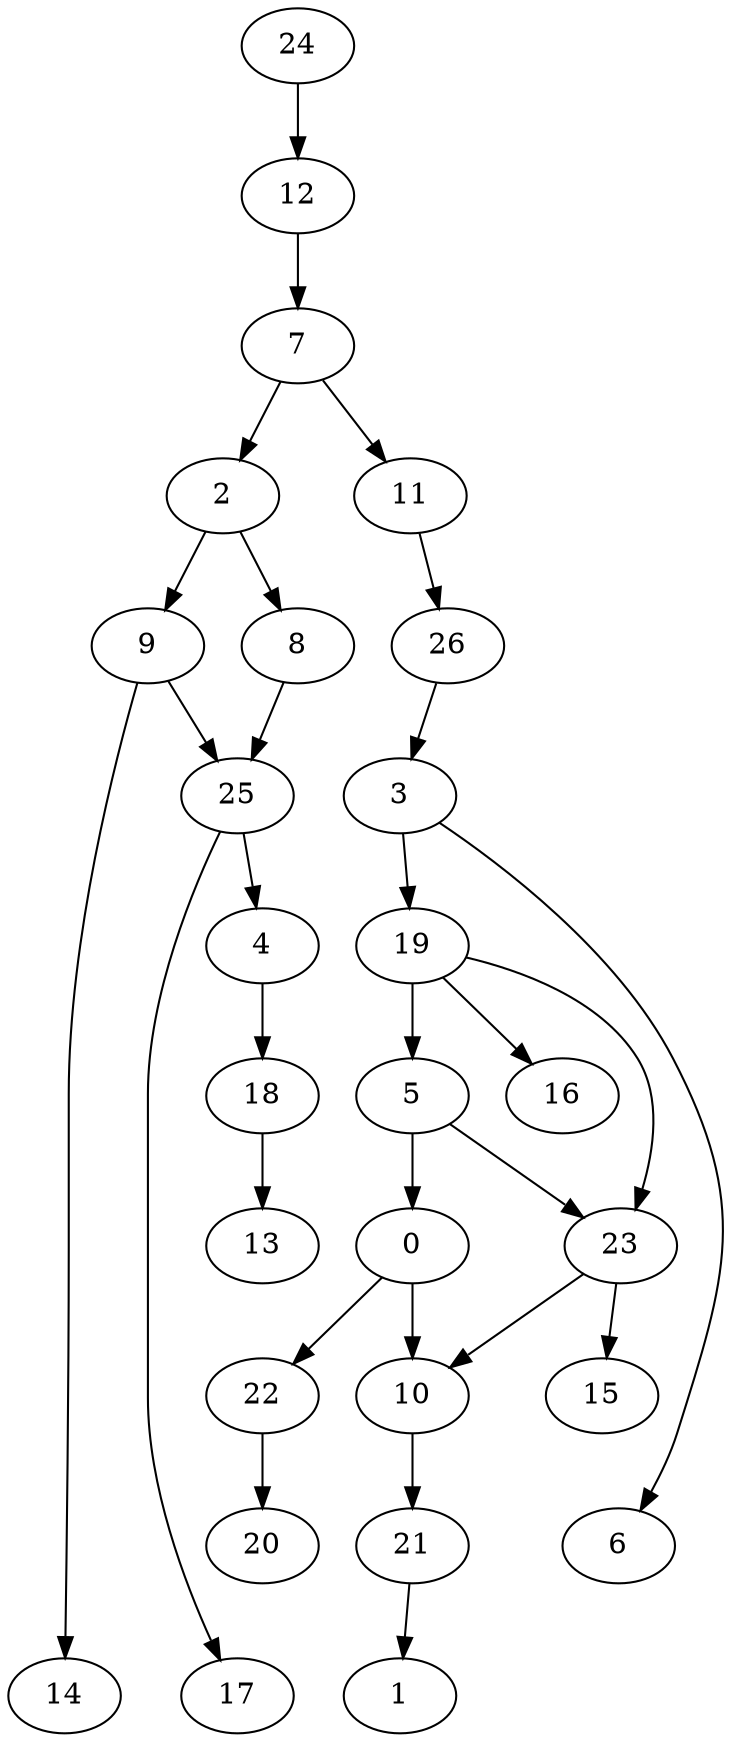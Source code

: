 digraph g {
0;
1;
2;
3;
4;
5;
6;
7;
8;
9;
10;
11;
12;
13;
14;
15;
16;
17;
18;
19;
20;
21;
22;
23;
24;
25;
26;
0 -> 22 [weight=0];
0 -> 10 [weight=0];
2 -> 8 [weight=0];
2 -> 9 [weight=0];
3 -> 6 [weight=0];
3 -> 19 [weight=0];
4 -> 18 [weight=0];
5 -> 0 [weight=0];
5 -> 23 [weight=0];
7 -> 2 [weight=0];
7 -> 11 [weight=0];
8 -> 25 [weight=0];
9 -> 25 [weight=0];
9 -> 14 [weight=0];
10 -> 21 [weight=0];
11 -> 26 [weight=0];
12 -> 7 [weight=0];
18 -> 13 [weight=0];
19 -> 23 [weight=0];
19 -> 5 [weight=0];
19 -> 16 [weight=0];
21 -> 1 [weight=0];
22 -> 20 [weight=0];
23 -> 10 [weight=0];
23 -> 15 [weight=0];
24 -> 12 [weight=0];
25 -> 4 [weight=0];
25 -> 17 [weight=0];
26 -> 3 [weight=0];
}
